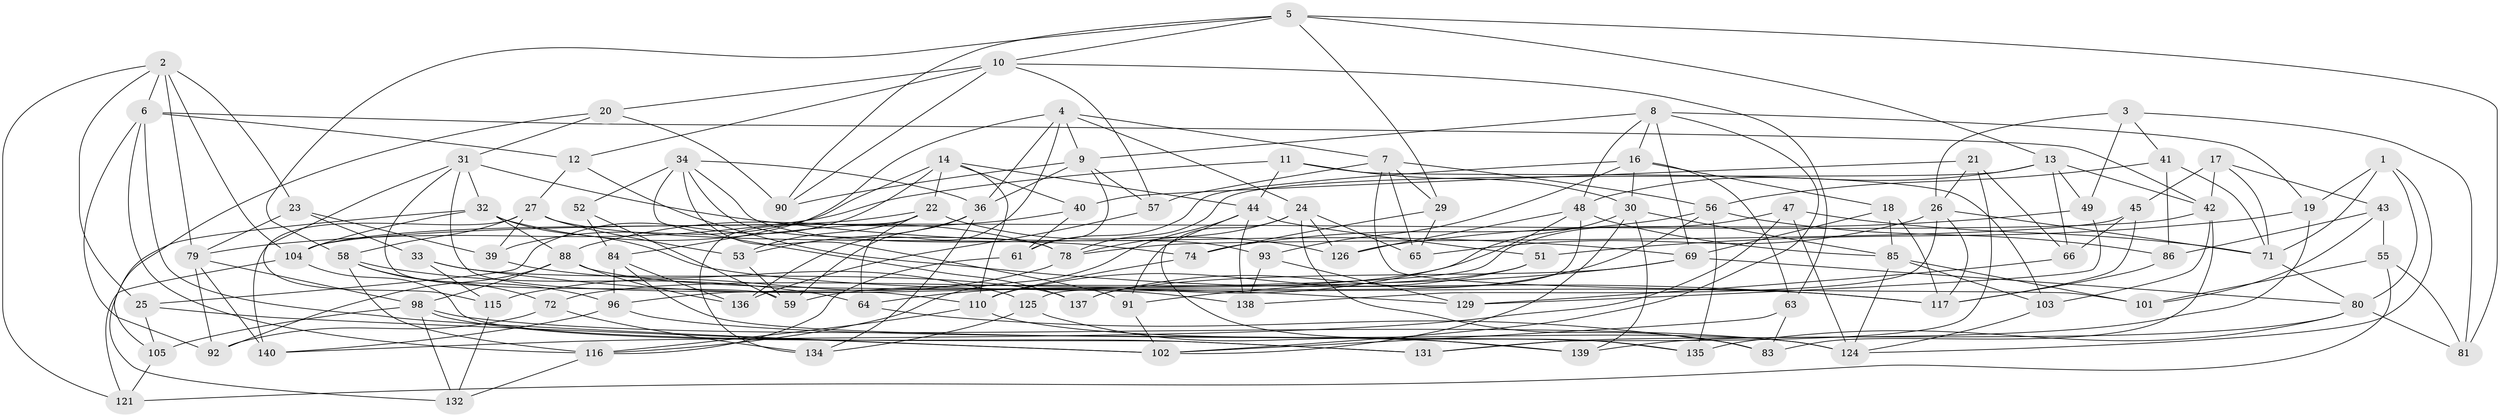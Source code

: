 // Generated by graph-tools (version 1.1) at 2025/24/03/03/25 07:24:25]
// undirected, 98 vertices, 236 edges
graph export_dot {
graph [start="1"]
  node [color=gray90,style=filled];
  1;
  2 [super="+15"];
  3;
  4 [super="+28"];
  5 [super="+107"];
  6 [super="+82"];
  7 [super="+54"];
  8 [super="+87"];
  9 [super="+99"];
  10 [super="+77"];
  11;
  12;
  13 [super="+60"];
  14 [super="+38"];
  16 [super="+70"];
  17;
  18;
  19;
  20;
  21;
  22 [super="+37"];
  23;
  24 [super="+67"];
  25;
  26 [super="+111"];
  27 [super="+68"];
  29;
  30 [super="+76"];
  31 [super="+123"];
  32 [super="+35"];
  33;
  34 [super="+46"];
  36 [super="+108"];
  39;
  40;
  41;
  42 [super="+50"];
  43;
  44 [super="+75"];
  45;
  47;
  48 [super="+62"];
  49;
  51;
  52;
  53;
  55;
  56 [super="+89"];
  57;
  58 [super="+127"];
  59 [super="+106"];
  61;
  63;
  64;
  65;
  66;
  69 [super="+94"];
  71 [super="+73"];
  72;
  74;
  78 [super="+113"];
  79 [super="+133"];
  80 [super="+112"];
  81;
  83;
  84 [super="+114"];
  85 [super="+95"];
  86;
  88 [super="+100"];
  90;
  91;
  92;
  93;
  96 [super="+97"];
  98 [super="+119"];
  101;
  102 [super="+109"];
  103;
  104 [super="+130"];
  105;
  110 [super="+118"];
  115;
  116 [super="+122"];
  117 [super="+120"];
  121;
  124 [super="+128"];
  125;
  126;
  129;
  131;
  132;
  134;
  135;
  136;
  137;
  138;
  139;
  140;
  1 -- 19;
  1 -- 124;
  1 -- 71;
  1 -- 80;
  2 -- 104;
  2 -- 23;
  2 -- 121;
  2 -- 25;
  2 -- 6;
  2 -- 79;
  3 -- 49;
  3 -- 41;
  3 -- 26;
  3 -- 81;
  4 -- 7;
  4 -- 24;
  4 -- 136;
  4 -- 36;
  4 -- 84;
  4 -- 9;
  5 -- 10;
  5 -- 90;
  5 -- 81;
  5 -- 29;
  5 -- 13;
  5 -- 58;
  6 -- 92;
  6 -- 102;
  6 -- 116;
  6 -- 42;
  6 -- 12;
  7 -- 101;
  7 -- 57;
  7 -- 56;
  7 -- 65;
  7 -- 29;
  8 -- 19;
  8 -- 9;
  8 -- 102;
  8 -- 16;
  8 -- 48;
  8 -- 69;
  9 -- 57;
  9 -- 90;
  9 -- 36;
  9 -- 61;
  10 -- 12;
  10 -- 57;
  10 -- 20;
  10 -- 90;
  10 -- 63;
  11 -- 30;
  11 -- 103;
  11 -- 79;
  11 -- 44;
  12 -- 117;
  12 -- 27;
  13 -- 49;
  13 -- 42;
  13 -- 66;
  13 -- 78;
  13 -- 48;
  14 -- 40;
  14 -- 44;
  14 -- 25;
  14 -- 39;
  14 -- 22;
  14 -- 110;
  16 -- 18;
  16 -- 93;
  16 -- 61;
  16 -- 30;
  16 -- 63;
  17 -- 43;
  17 -- 71;
  17 -- 45;
  17 -- 42;
  18 -- 117;
  18 -- 69;
  18 -- 85;
  19 -- 51;
  19 -- 131;
  20 -- 90;
  20 -- 105;
  20 -- 31;
  21 -- 131;
  21 -- 66;
  21 -- 40;
  21 -- 26;
  22 -- 126;
  22 -- 134;
  22 -- 64;
  22 -- 104;
  22 -- 53;
  23 -- 39;
  23 -- 33;
  23 -- 79;
  24 -- 91;
  24 -- 65;
  24 -- 78;
  24 -- 83;
  24 -- 126;
  25 -- 105;
  25 -- 102;
  26 -- 65;
  26 -- 138;
  26 -- 117;
  26 -- 71;
  27 -- 39;
  27 -- 74;
  27 -- 58;
  27 -- 140;
  27 -- 53;
  29 -- 74;
  29 -- 65;
  30 -- 72;
  30 -- 139;
  30 -- 102;
  30 -- 85;
  31 -- 110;
  31 -- 115;
  31 -- 59;
  31 -- 32;
  31 -- 69;
  32 -- 132;
  32 -- 88;
  32 -- 104;
  32 -- 117;
  32 -- 78;
  33 -- 137;
  33 -- 115;
  33 -- 129;
  34 -- 93;
  34 -- 91;
  34 -- 78;
  34 -- 137;
  34 -- 36;
  34 -- 52;
  36 -- 59;
  36 -- 53;
  36 -- 134;
  39 -- 125;
  40 -- 61;
  40 -- 88;
  41 -- 86;
  41 -- 71;
  41 -- 56;
  42 -- 103;
  42 -- 83;
  42 -- 104;
  43 -- 55;
  43 -- 86;
  43 -- 101;
  44 -- 116;
  44 -- 138;
  44 -- 51;
  44 -- 135;
  45 -- 78;
  45 -- 66;
  45 -- 117;
  47 -- 96;
  47 -- 71;
  47 -- 140;
  47 -- 124;
  48 -- 85;
  48 -- 126;
  48 -- 125;
  48 -- 64;
  49 -- 126;
  49 -- 129;
  51 -- 59;
  51 -- 110;
  52 -- 59 [weight=2];
  52 -- 84;
  53 -- 59;
  55 -- 101;
  55 -- 81;
  55 -- 121;
  56 -- 86;
  56 -- 135;
  56 -- 74;
  56 -- 137;
  57 -- 136;
  58 -- 72;
  58 -- 64;
  58 -- 116;
  58 -- 96;
  61 -- 116;
  63 -- 83;
  63 -- 102;
  64 -- 83;
  66 -- 129;
  69 -- 91;
  69 -- 80;
  69 -- 137;
  71 -- 80;
  72 -- 134;
  72 -- 92;
  74 -- 110;
  78 -- 115;
  79 -- 92;
  79 -- 140;
  79 -- 98;
  80 -- 135;
  80 -- 139;
  80 -- 81;
  84 -- 96 [weight=2];
  84 -- 136;
  84 -- 135;
  85 -- 124;
  85 -- 103;
  85 -- 101;
  86 -- 117;
  88 -- 138;
  88 -- 92;
  88 -- 136;
  88 -- 98;
  91 -- 102;
  93 -- 138;
  93 -- 129;
  96 -- 140;
  96 -- 139;
  98 -- 132;
  98 -- 105;
  98 -- 124;
  98 -- 131;
  103 -- 124;
  104 -- 131;
  104 -- 121;
  105 -- 121;
  110 -- 124;
  110 -- 116;
  115 -- 132;
  116 -- 132;
  125 -- 134;
  125 -- 139;
}
